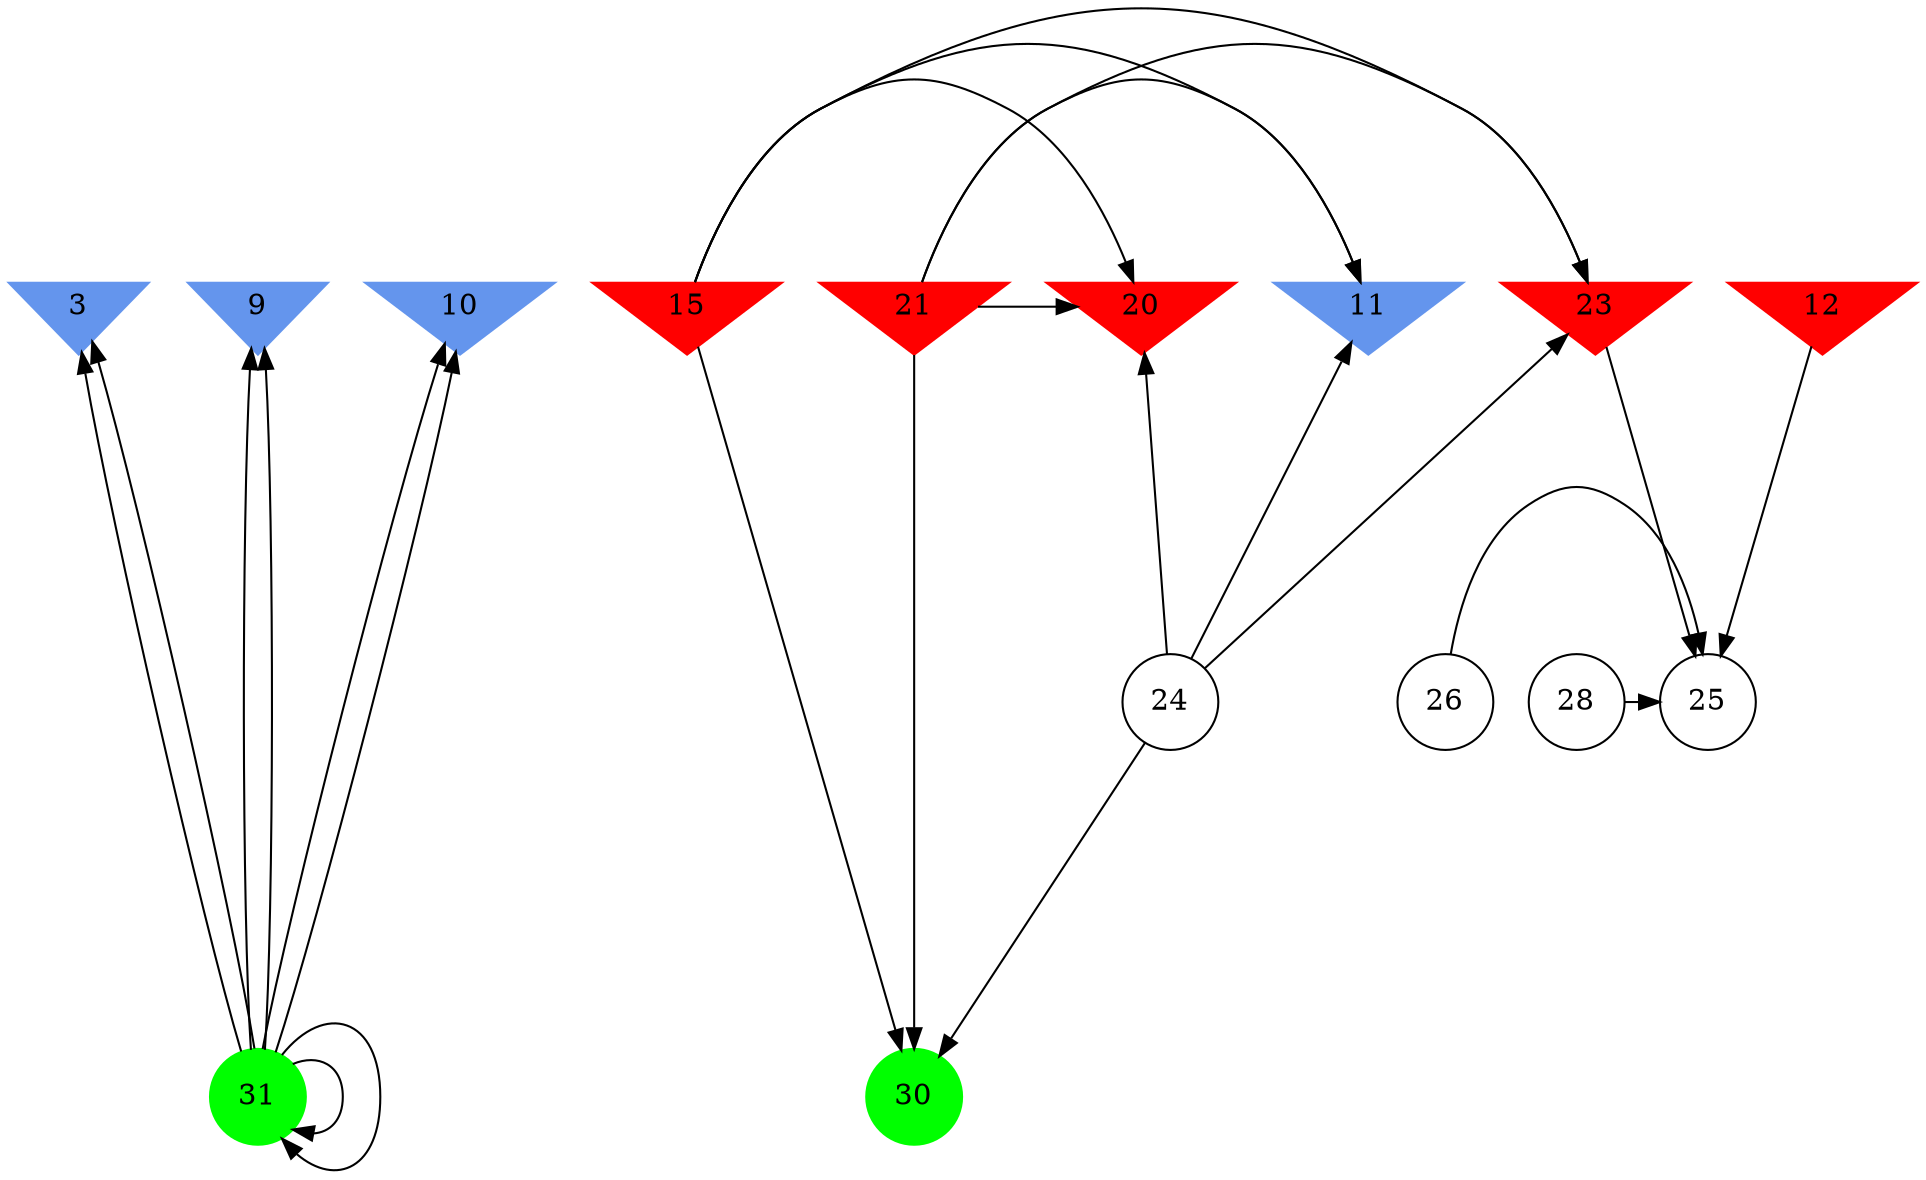 digraph brain {
	ranksep=2.0;
	3 [shape=invtriangle,style=filled,color=cornflowerblue];
	9 [shape=invtriangle,style=filled,color=cornflowerblue];
	10 [shape=invtriangle,style=filled,color=cornflowerblue];
	11 [shape=invtriangle,style=filled,color=cornflowerblue];
	12 [shape=invtriangle,style=filled,color=red];
	15 [shape=invtriangle,style=filled,color=red];
	20 [shape=invtriangle,style=filled,color=red];
	21 [shape=invtriangle,style=filled,color=red];
	23 [shape=invtriangle,style=filled,color=red];
	24 [shape=circle,color=black];
	25 [shape=circle,color=black];
	26 [shape=circle,color=black];
	28 [shape=circle,color=black];
	30 [shape=circle,style=filled,color=green];
	31 [shape=circle,style=filled,color=green];
	24	->	23;
	24	->	30;
	24	->	11;
	24	->	20;
	21	->	23;
	21	->	30;
	21	->	11;
	21	->	20;
	15	->	23;
	15	->	30;
	15	->	11;
	15	->	20;
	12	->	25;
	23	->	25;
	28	->	25;
	26	->	25;
	31	->	31;
	31	->	9;
	31	->	10;
	31	->	3;
	31	->	31;
	31	->	9;
	31	->	10;
	31	->	3;
	{ rank=same; 3; 9; 10; 11; 12; 15; 20; 21; 23; }
	{ rank=same; 24; 25; 26; 28; }
	{ rank=same; 30; 31; }
}
